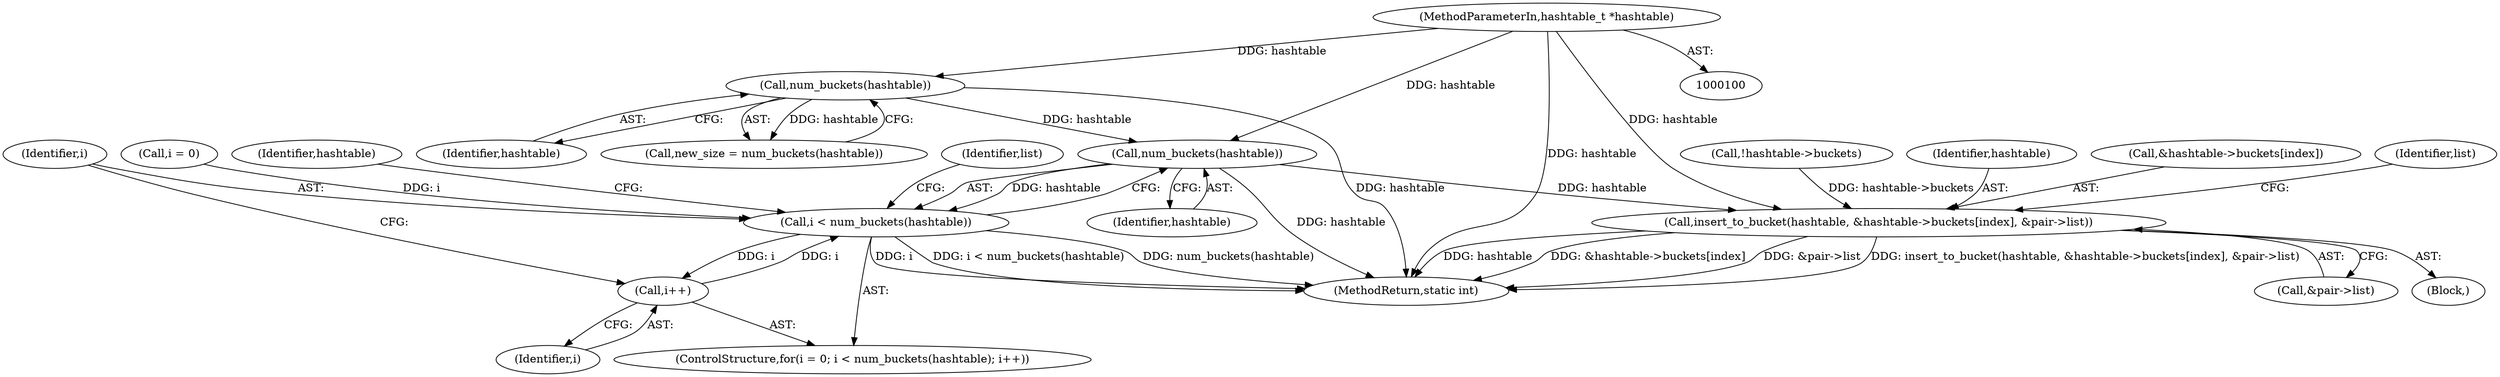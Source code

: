digraph "0_jansson_8f80c2d83808150724d31793e6ade92749b1faa4_2@pointer" {
"1000144" [label="(Call,num_buckets(hashtable))"];
"1000119" [label="(Call,num_buckets(hashtable))"];
"1000101" [label="(MethodParameterIn,hashtable_t *hashtable)"];
"1000142" [label="(Call,i < num_buckets(hashtable))"];
"1000146" [label="(Call,i++)"];
"1000208" [label="(Call,insert_to_bucket(hashtable, &hashtable->buckets[index], &pair->list))"];
"1000117" [label="(Call,new_size = num_buckets(hashtable))"];
"1000131" [label="(Call,!hashtable->buckets)"];
"1000101" [label="(MethodParameterIn,hashtable_t *hashtable)"];
"1000119" [label="(Call,num_buckets(hashtable))"];
"1000209" [label="(Identifier,hashtable)"];
"1000216" [label="(Call,&pair->list)"];
"1000146" [label="(Call,i++)"];
"1000138" [label="(ControlStructure,for(i = 0; i < num_buckets(hashtable); i++))"];
"1000139" [label="(Call,i = 0)"];
"1000144" [label="(Call,num_buckets(hashtable))"];
"1000142" [label="(Call,i < num_buckets(hashtable))"];
"1000153" [label="(Identifier,hashtable)"];
"1000210" [label="(Call,&hashtable->buckets[index])"];
"1000189" [label="(Identifier,list)"];
"1000222" [label="(MethodReturn,static int)"];
"1000143" [label="(Identifier,i)"];
"1000147" [label="(Identifier,i)"];
"1000208" [label="(Call,insert_to_bucket(hashtable, &hashtable->buckets[index], &pair->list))"];
"1000120" [label="(Identifier,hashtable)"];
"1000191" [label="(Block,)"];
"1000145" [label="(Identifier,hashtable)"];
"1000170" [label="(Identifier,list)"];
"1000144" -> "1000142"  [label="AST: "];
"1000144" -> "1000145"  [label="CFG: "];
"1000145" -> "1000144"  [label="AST: "];
"1000142" -> "1000144"  [label="CFG: "];
"1000144" -> "1000222"  [label="DDG: hashtable"];
"1000144" -> "1000142"  [label="DDG: hashtable"];
"1000119" -> "1000144"  [label="DDG: hashtable"];
"1000101" -> "1000144"  [label="DDG: hashtable"];
"1000144" -> "1000208"  [label="DDG: hashtable"];
"1000119" -> "1000117"  [label="AST: "];
"1000119" -> "1000120"  [label="CFG: "];
"1000120" -> "1000119"  [label="AST: "];
"1000117" -> "1000119"  [label="CFG: "];
"1000119" -> "1000222"  [label="DDG: hashtable"];
"1000119" -> "1000117"  [label="DDG: hashtable"];
"1000101" -> "1000119"  [label="DDG: hashtable"];
"1000101" -> "1000100"  [label="AST: "];
"1000101" -> "1000222"  [label="DDG: hashtable"];
"1000101" -> "1000208"  [label="DDG: hashtable"];
"1000142" -> "1000138"  [label="AST: "];
"1000143" -> "1000142"  [label="AST: "];
"1000153" -> "1000142"  [label="CFG: "];
"1000170" -> "1000142"  [label="CFG: "];
"1000142" -> "1000222"  [label="DDG: i < num_buckets(hashtable)"];
"1000142" -> "1000222"  [label="DDG: num_buckets(hashtable)"];
"1000142" -> "1000222"  [label="DDG: i"];
"1000139" -> "1000142"  [label="DDG: i"];
"1000146" -> "1000142"  [label="DDG: i"];
"1000142" -> "1000146"  [label="DDG: i"];
"1000146" -> "1000138"  [label="AST: "];
"1000146" -> "1000147"  [label="CFG: "];
"1000147" -> "1000146"  [label="AST: "];
"1000143" -> "1000146"  [label="CFG: "];
"1000208" -> "1000191"  [label="AST: "];
"1000208" -> "1000216"  [label="CFG: "];
"1000209" -> "1000208"  [label="AST: "];
"1000210" -> "1000208"  [label="AST: "];
"1000216" -> "1000208"  [label="AST: "];
"1000189" -> "1000208"  [label="CFG: "];
"1000208" -> "1000222"  [label="DDG: hashtable"];
"1000208" -> "1000222"  [label="DDG: &hashtable->buckets[index]"];
"1000208" -> "1000222"  [label="DDG: &pair->list"];
"1000208" -> "1000222"  [label="DDG: insert_to_bucket(hashtable, &hashtable->buckets[index], &pair->list)"];
"1000131" -> "1000208"  [label="DDG: hashtable->buckets"];
}
